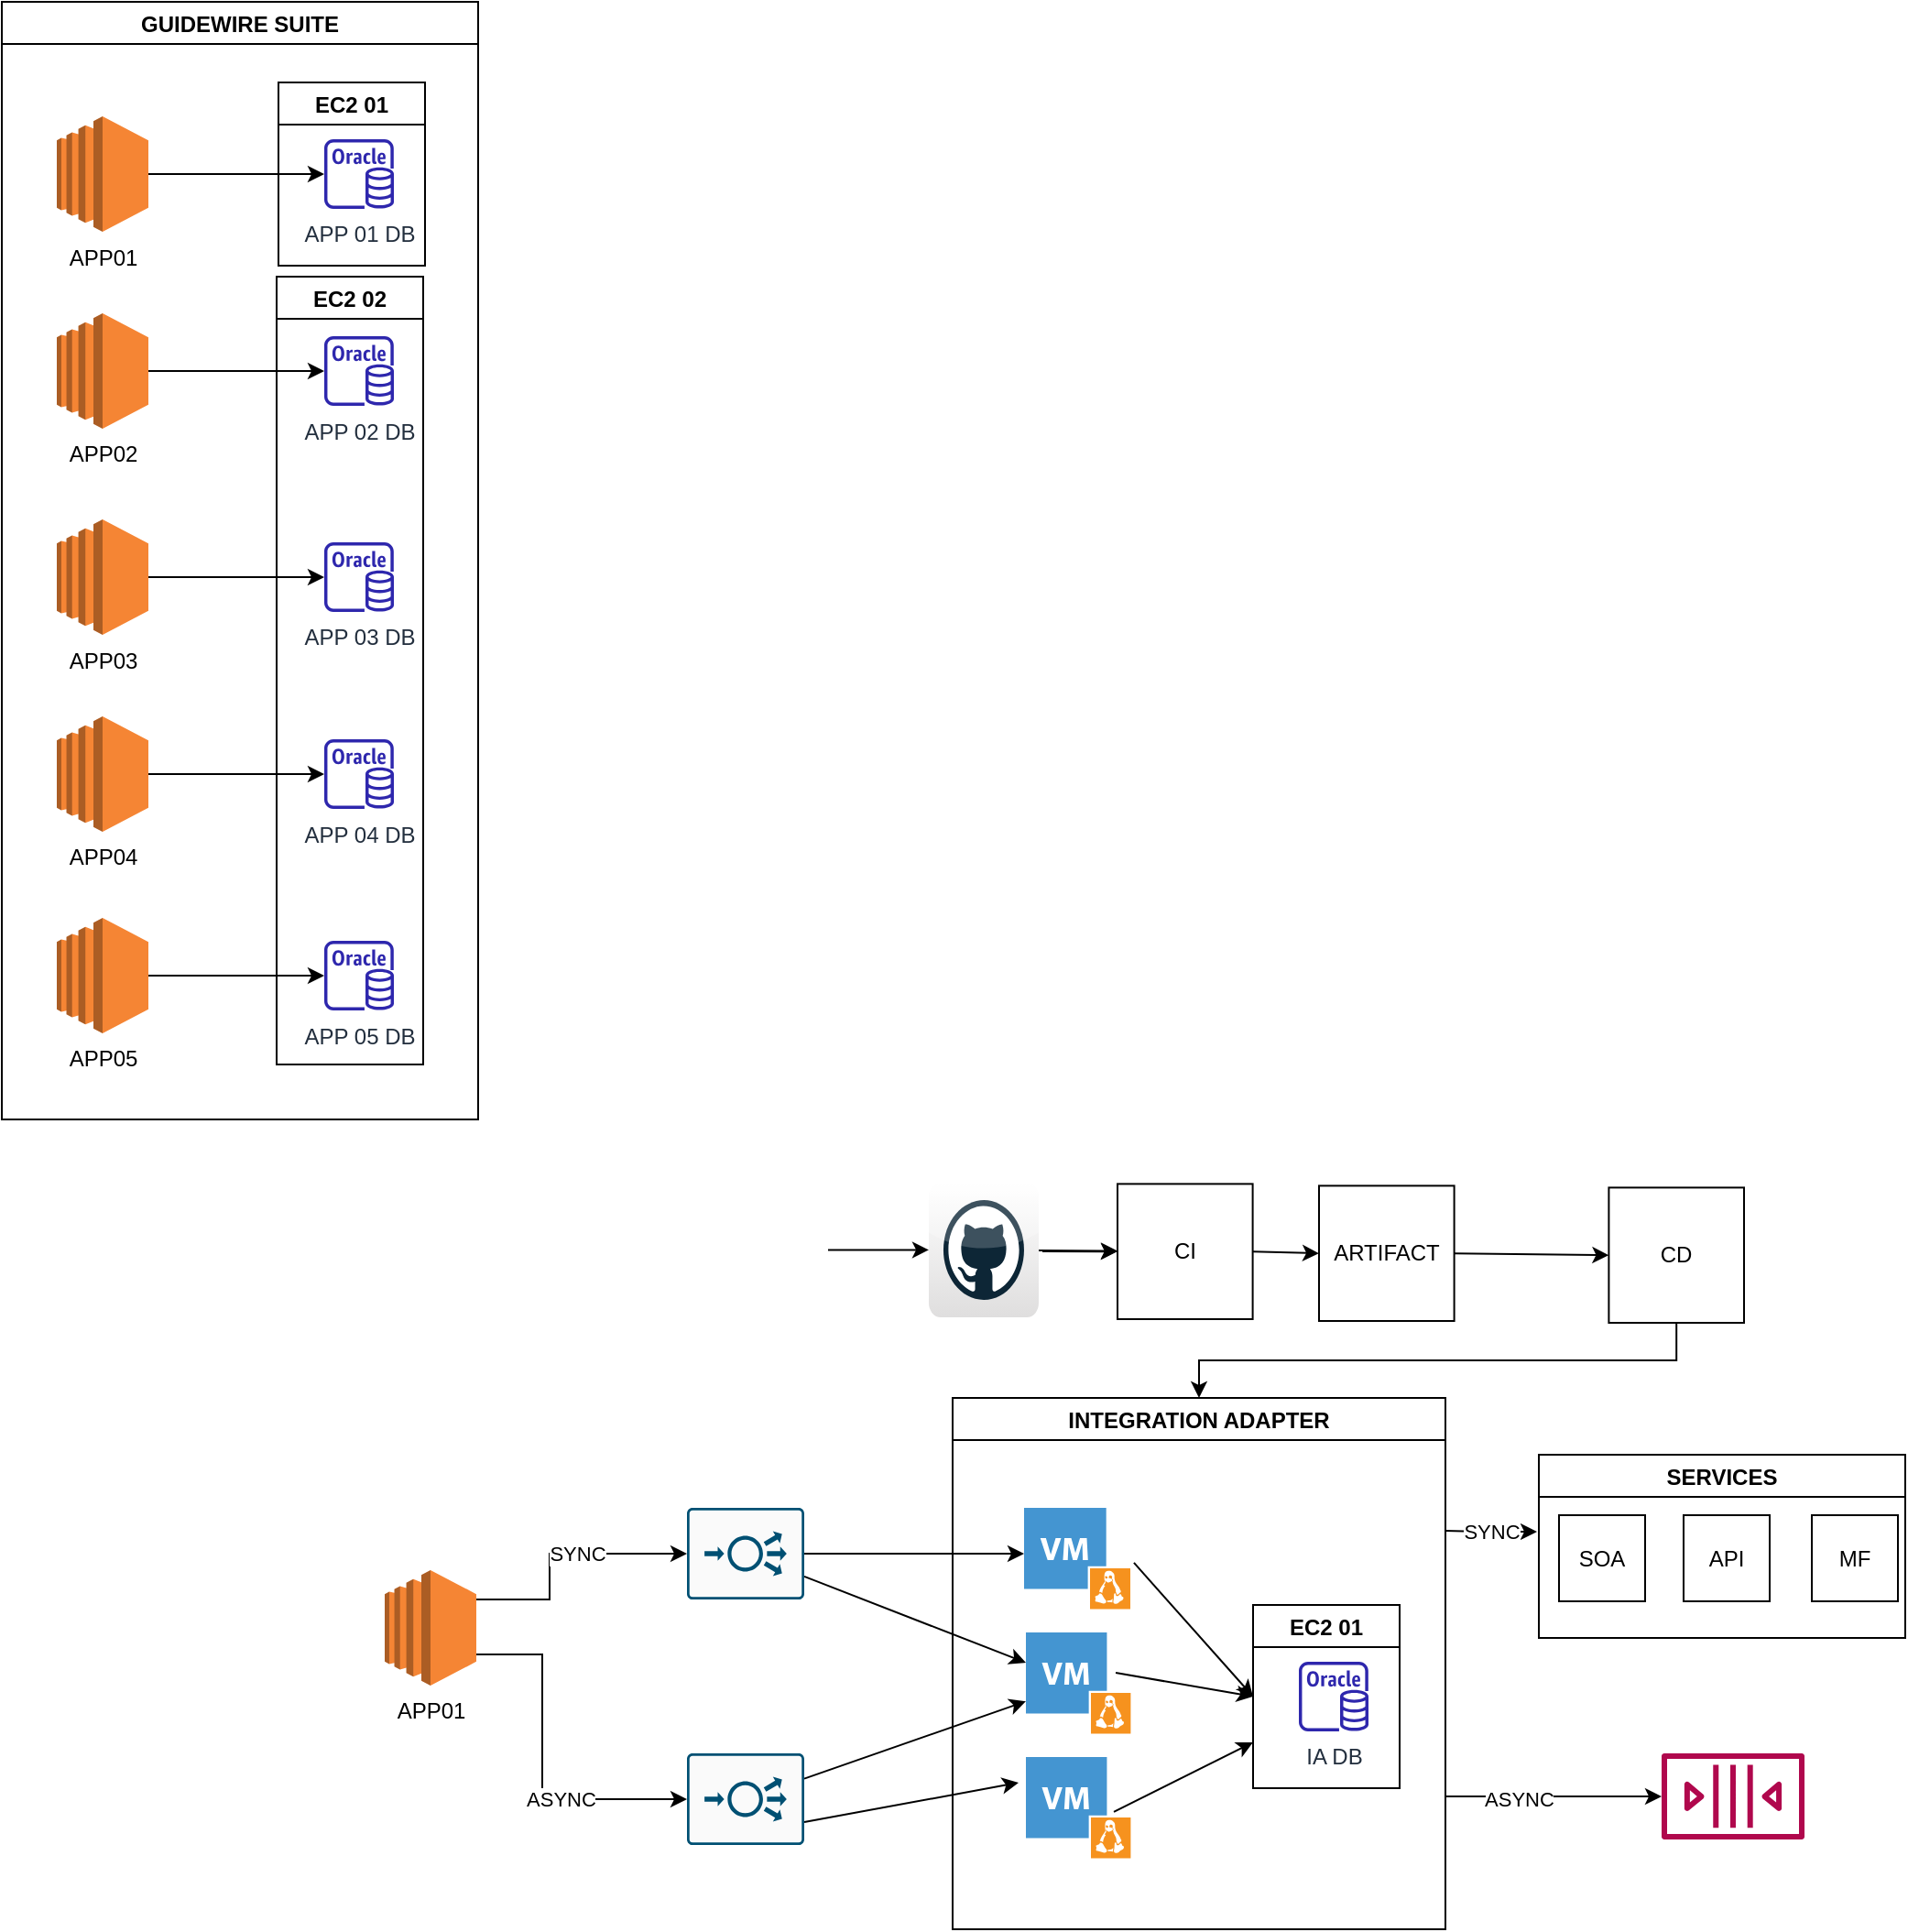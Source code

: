 <mxfile version="17.4.5" type="github">
  <diagram id="zIzDQ6qz-sBCK2tgIy9Y" name="Page-1">
    <mxGraphModel dx="2062" dy="724" grid="1" gridSize="10" guides="1" tooltips="1" connect="1" arrows="1" fold="1" page="1" pageScale="1" pageWidth="827" pageHeight="1169" math="0" shadow="0">
      <root>
        <mxCell id="0" />
        <mxCell id="1" parent="0" />
        <mxCell id="UarzSNeQ9SXxv-n4_mvz-7" value="GUIDEWIRE SUITE" style="swimlane;" vertex="1" parent="1">
          <mxGeometry x="42" y="30" width="260" height="610" as="geometry" />
        </mxCell>
        <mxCell id="UarzSNeQ9SXxv-n4_mvz-45" value="" style="edgeStyle=elbowEdgeStyle;rounded=0;orthogonalLoop=1;jettySize=auto;html=1;" edge="1" parent="UarzSNeQ9SXxv-n4_mvz-7" source="UarzSNeQ9SXxv-n4_mvz-30" target="UarzSNeQ9SXxv-n4_mvz-36">
          <mxGeometry relative="1" as="geometry" />
        </mxCell>
        <mxCell id="UarzSNeQ9SXxv-n4_mvz-30" value="APP02" style="outlineConnect=0;dashed=0;verticalLabelPosition=bottom;verticalAlign=top;align=center;html=1;shape=mxgraph.aws3.ec2;fillColor=#F58534;gradientColor=none;" vertex="1" parent="UarzSNeQ9SXxv-n4_mvz-7">
          <mxGeometry x="30" y="170" width="50" height="63" as="geometry" />
        </mxCell>
        <mxCell id="UarzSNeQ9SXxv-n4_mvz-46" value="" style="edgeStyle=elbowEdgeStyle;rounded=0;orthogonalLoop=1;jettySize=auto;html=1;" edge="1" parent="UarzSNeQ9SXxv-n4_mvz-7" source="UarzSNeQ9SXxv-n4_mvz-32" target="UarzSNeQ9SXxv-n4_mvz-37">
          <mxGeometry relative="1" as="geometry" />
        </mxCell>
        <mxCell id="UarzSNeQ9SXxv-n4_mvz-32" value="APP03" style="outlineConnect=0;dashed=0;verticalLabelPosition=bottom;verticalAlign=top;align=center;html=1;shape=mxgraph.aws3.ec2;fillColor=#F58534;gradientColor=none;" vertex="1" parent="UarzSNeQ9SXxv-n4_mvz-7">
          <mxGeometry x="30" y="282.5" width="50" height="63" as="geometry" />
        </mxCell>
        <mxCell id="UarzSNeQ9SXxv-n4_mvz-47" value="" style="edgeStyle=elbowEdgeStyle;rounded=0;orthogonalLoop=1;jettySize=auto;html=1;" edge="1" parent="UarzSNeQ9SXxv-n4_mvz-7" source="UarzSNeQ9SXxv-n4_mvz-33" target="UarzSNeQ9SXxv-n4_mvz-38">
          <mxGeometry relative="1" as="geometry" />
        </mxCell>
        <mxCell id="UarzSNeQ9SXxv-n4_mvz-33" value="APP04" style="outlineConnect=0;dashed=0;verticalLabelPosition=bottom;verticalAlign=top;align=center;html=1;shape=mxgraph.aws3.ec2;fillColor=#F58534;gradientColor=none;" vertex="1" parent="UarzSNeQ9SXxv-n4_mvz-7">
          <mxGeometry x="30" y="390" width="50" height="63" as="geometry" />
        </mxCell>
        <mxCell id="UarzSNeQ9SXxv-n4_mvz-48" value="" style="edgeStyle=elbowEdgeStyle;rounded=0;orthogonalLoop=1;jettySize=auto;html=1;" edge="1" parent="UarzSNeQ9SXxv-n4_mvz-7" source="UarzSNeQ9SXxv-n4_mvz-34" target="UarzSNeQ9SXxv-n4_mvz-39">
          <mxGeometry relative="1" as="geometry" />
        </mxCell>
        <mxCell id="UarzSNeQ9SXxv-n4_mvz-34" value="APP05" style="outlineConnect=0;dashed=0;verticalLabelPosition=bottom;verticalAlign=top;align=center;html=1;shape=mxgraph.aws3.ec2;fillColor=#F58534;gradientColor=none;" vertex="1" parent="UarzSNeQ9SXxv-n4_mvz-7">
          <mxGeometry x="30" y="500" width="50" height="63" as="geometry" />
        </mxCell>
        <mxCell id="UarzSNeQ9SXxv-n4_mvz-44" value="" style="edgeStyle=elbowEdgeStyle;rounded=0;orthogonalLoop=1;jettySize=auto;html=1;" edge="1" parent="UarzSNeQ9SXxv-n4_mvz-7" source="UarzSNeQ9SXxv-n4_mvz-31" target="UarzSNeQ9SXxv-n4_mvz-35">
          <mxGeometry relative="1" as="geometry" />
        </mxCell>
        <mxCell id="UarzSNeQ9SXxv-n4_mvz-31" value="APP01" style="outlineConnect=0;dashed=0;verticalLabelPosition=bottom;verticalAlign=top;align=center;html=1;shape=mxgraph.aws3.ec2;fillColor=#F58534;gradientColor=none;" vertex="1" parent="UarzSNeQ9SXxv-n4_mvz-7">
          <mxGeometry x="30" y="62.5" width="50" height="63" as="geometry" />
        </mxCell>
        <mxCell id="UarzSNeQ9SXxv-n4_mvz-35" value="APP 01 DB" style="sketch=0;outlineConnect=0;fontColor=#232F3E;gradientColor=none;fillColor=#2E27AD;strokeColor=none;dashed=0;verticalLabelPosition=bottom;verticalAlign=top;align=center;html=1;fontSize=12;fontStyle=0;aspect=fixed;pointerEvents=1;shape=mxgraph.aws4.rds_oracle_instance;" vertex="1" parent="UarzSNeQ9SXxv-n4_mvz-7">
          <mxGeometry x="176" y="75" width="38" height="38" as="geometry" />
        </mxCell>
        <mxCell id="UarzSNeQ9SXxv-n4_mvz-36" value="APP 02 DB" style="sketch=0;outlineConnect=0;fontColor=#232F3E;gradientColor=none;fillColor=#2E27AD;strokeColor=none;dashed=0;verticalLabelPosition=bottom;verticalAlign=top;align=center;html=1;fontSize=12;fontStyle=0;aspect=fixed;pointerEvents=1;shape=mxgraph.aws4.rds_oracle_instance;" vertex="1" parent="UarzSNeQ9SXxv-n4_mvz-7">
          <mxGeometry x="176" y="182.5" width="38" height="38" as="geometry" />
        </mxCell>
        <mxCell id="UarzSNeQ9SXxv-n4_mvz-37" value="APP 03 DB" style="sketch=0;outlineConnect=0;fontColor=#232F3E;gradientColor=none;fillColor=#2E27AD;strokeColor=none;dashed=0;verticalLabelPosition=bottom;verticalAlign=top;align=center;html=1;fontSize=12;fontStyle=0;aspect=fixed;pointerEvents=1;shape=mxgraph.aws4.rds_oracle_instance;" vertex="1" parent="UarzSNeQ9SXxv-n4_mvz-7">
          <mxGeometry x="176" y="295" width="38" height="38" as="geometry" />
        </mxCell>
        <mxCell id="UarzSNeQ9SXxv-n4_mvz-38" value="APP 04 DB" style="sketch=0;outlineConnect=0;fontColor=#232F3E;gradientColor=none;fillColor=#2E27AD;strokeColor=none;dashed=0;verticalLabelPosition=bottom;verticalAlign=top;align=center;html=1;fontSize=12;fontStyle=0;aspect=fixed;pointerEvents=1;shape=mxgraph.aws4.rds_oracle_instance;" vertex="1" parent="UarzSNeQ9SXxv-n4_mvz-7">
          <mxGeometry x="176" y="402.5" width="38" height="38" as="geometry" />
        </mxCell>
        <mxCell id="UarzSNeQ9SXxv-n4_mvz-39" value="APP 05 DB" style="sketch=0;outlineConnect=0;fontColor=#232F3E;gradientColor=none;fillColor=#2E27AD;strokeColor=none;dashed=0;verticalLabelPosition=bottom;verticalAlign=top;align=center;html=1;fontSize=12;fontStyle=0;aspect=fixed;pointerEvents=1;shape=mxgraph.aws4.rds_oracle_instance;" vertex="1" parent="UarzSNeQ9SXxv-n4_mvz-7">
          <mxGeometry x="176" y="512.5" width="38" height="38" as="geometry" />
        </mxCell>
        <mxCell id="UarzSNeQ9SXxv-n4_mvz-42" value="EC2 02" style="swimlane;" vertex="1" parent="UarzSNeQ9SXxv-n4_mvz-7">
          <mxGeometry x="150" y="150" width="80" height="430" as="geometry" />
        </mxCell>
        <mxCell id="UarzSNeQ9SXxv-n4_mvz-43" value="EC2 01" style="swimlane;" vertex="1" parent="UarzSNeQ9SXxv-n4_mvz-7">
          <mxGeometry x="151" y="44" width="80" height="100" as="geometry" />
        </mxCell>
        <mxCell id="UarzSNeQ9SXxv-n4_mvz-157" style="edgeStyle=none;rounded=0;orthogonalLoop=1;jettySize=auto;html=1;exitX=1;exitY=0.75;exitDx=0;exitDy=0;" edge="1" parent="1" source="UarzSNeQ9SXxv-n4_mvz-84" target="UarzSNeQ9SXxv-n4_mvz-155">
          <mxGeometry relative="1" as="geometry" />
        </mxCell>
        <mxCell id="UarzSNeQ9SXxv-n4_mvz-161" value="ASYNC" style="edgeLabel;html=1;align=center;verticalAlign=middle;resizable=0;points=[];" vertex="1" connectable="0" parent="UarzSNeQ9SXxv-n4_mvz-157">
          <mxGeometry x="-0.322" relative="1" as="geometry">
            <mxPoint y="1" as="offset" />
          </mxGeometry>
        </mxCell>
        <mxCell id="UarzSNeQ9SXxv-n4_mvz-158" value="SYNC" style="edgeStyle=none;rounded=0;orthogonalLoop=1;jettySize=auto;html=1;exitX=1;exitY=0.25;exitDx=0;exitDy=0;" edge="1" parent="1" source="UarzSNeQ9SXxv-n4_mvz-84">
          <mxGeometry relative="1" as="geometry">
            <mxPoint x="880" y="865" as="targetPoint" />
            <Array as="points">
              <mxPoint x="850" y="865" />
            </Array>
          </mxGeometry>
        </mxCell>
        <mxCell id="UarzSNeQ9SXxv-n4_mvz-84" value="INTEGRATION ADAPTER" style="swimlane;" vertex="1" parent="1">
          <mxGeometry x="561" y="792" width="269" height="290" as="geometry" />
        </mxCell>
        <mxCell id="UarzSNeQ9SXxv-n4_mvz-136" style="edgeStyle=none;rounded=0;orthogonalLoop=1;jettySize=auto;html=1;entryX=0;entryY=0.5;entryDx=0;entryDy=0;exitX=1.034;exitY=0.543;exitDx=0;exitDy=0;exitPerimeter=0;" edge="1" parent="UarzSNeQ9SXxv-n4_mvz-84" source="UarzSNeQ9SXxv-n4_mvz-85" target="UarzSNeQ9SXxv-n4_mvz-89">
          <mxGeometry relative="1" as="geometry" />
        </mxCell>
        <mxCell id="UarzSNeQ9SXxv-n4_mvz-85" value="" style="shadow=0;dashed=0;html=1;strokeColor=none;fillColor=#4495D1;labelPosition=center;verticalLabelPosition=bottom;verticalAlign=top;align=center;outlineConnect=0;shape=mxgraph.veeam.vm_linux;" vertex="1" parent="UarzSNeQ9SXxv-n4_mvz-84">
          <mxGeometry x="39" y="60" width="58" height="55.2" as="geometry" />
        </mxCell>
        <mxCell id="UarzSNeQ9SXxv-n4_mvz-86" value="" style="shadow=0;dashed=0;html=1;strokeColor=none;fillColor=#4495D1;labelPosition=center;verticalLabelPosition=bottom;verticalAlign=top;align=center;outlineConnect=0;shape=mxgraph.veeam.vm_linux;" vertex="1" parent="UarzSNeQ9SXxv-n4_mvz-84">
          <mxGeometry x="40" y="128" width="57.2" height="55.2" as="geometry" />
        </mxCell>
        <mxCell id="UarzSNeQ9SXxv-n4_mvz-138" style="edgeStyle=none;rounded=0;orthogonalLoop=1;jettySize=auto;html=1;entryX=0;entryY=0.75;entryDx=0;entryDy=0;exitX=0.839;exitY=0.543;exitDx=0;exitDy=0;exitPerimeter=0;" edge="1" parent="UarzSNeQ9SXxv-n4_mvz-84" source="UarzSNeQ9SXxv-n4_mvz-87" target="UarzSNeQ9SXxv-n4_mvz-89">
          <mxGeometry relative="1" as="geometry">
            <mxPoint x="89" y="224" as="sourcePoint" />
          </mxGeometry>
        </mxCell>
        <mxCell id="UarzSNeQ9SXxv-n4_mvz-87" value="" style="shadow=0;dashed=0;html=1;strokeColor=none;fillColor=#4495D1;labelPosition=center;verticalLabelPosition=bottom;verticalAlign=top;align=center;outlineConnect=0;shape=mxgraph.veeam.vm_linux;" vertex="1" parent="UarzSNeQ9SXxv-n4_mvz-84">
          <mxGeometry x="40" y="196" width="57.2" height="55.2" as="geometry" />
        </mxCell>
        <mxCell id="UarzSNeQ9SXxv-n4_mvz-88" value="IA DB" style="sketch=0;outlineConnect=0;fontColor=#232F3E;gradientColor=none;fillColor=#2E27AD;strokeColor=none;dashed=0;verticalLabelPosition=bottom;verticalAlign=top;align=center;html=1;fontSize=12;fontStyle=0;aspect=fixed;pointerEvents=1;shape=mxgraph.aws4.rds_oracle_instance;" vertex="1" parent="UarzSNeQ9SXxv-n4_mvz-84">
          <mxGeometry x="189" y="144" width="38" height="38" as="geometry" />
        </mxCell>
        <mxCell id="UarzSNeQ9SXxv-n4_mvz-89" value="EC2 01" style="swimlane;" vertex="1" parent="UarzSNeQ9SXxv-n4_mvz-84">
          <mxGeometry x="164" y="113" width="80" height="100" as="geometry" />
        </mxCell>
        <mxCell id="UarzSNeQ9SXxv-n4_mvz-137" style="edgeStyle=none;rounded=0;orthogonalLoop=1;jettySize=auto;html=1;exitX=0.857;exitY=0.399;exitDx=0;exitDy=0;exitPerimeter=0;entryX=0;entryY=0.5;entryDx=0;entryDy=0;" edge="1" parent="UarzSNeQ9SXxv-n4_mvz-84" source="UarzSNeQ9SXxv-n4_mvz-86" target="UarzSNeQ9SXxv-n4_mvz-89">
          <mxGeometry relative="1" as="geometry">
            <mxPoint x="169" y="170" as="targetPoint" />
          </mxGeometry>
        </mxCell>
        <mxCell id="UarzSNeQ9SXxv-n4_mvz-93" style="edgeStyle=elbowEdgeStyle;rounded=0;orthogonalLoop=1;jettySize=auto;html=1;entryX=0;entryY=0.5;entryDx=0;entryDy=0;entryPerimeter=0;" edge="1" parent="1" source="UarzSNeQ9SXxv-n4_mvz-97" target="UarzSNeQ9SXxv-n4_mvz-139">
          <mxGeometry relative="1" as="geometry">
            <mxPoint x="411" y="872" as="targetPoint" />
            <Array as="points">
              <mxPoint x="341" y="902" />
              <mxPoint x="381" y="882" />
              <mxPoint x="337" y="912" />
            </Array>
          </mxGeometry>
        </mxCell>
        <mxCell id="UarzSNeQ9SXxv-n4_mvz-94" value="SYNC" style="edgeLabel;html=1;align=center;verticalAlign=middle;resizable=0;points=[];" vertex="1" connectable="0" parent="UarzSNeQ9SXxv-n4_mvz-93">
          <mxGeometry x="0.137" relative="1" as="geometry">
            <mxPoint as="offset" />
          </mxGeometry>
        </mxCell>
        <mxCell id="UarzSNeQ9SXxv-n4_mvz-95" style="edgeStyle=elbowEdgeStyle;rounded=0;orthogonalLoop=1;jettySize=auto;html=1;entryX=0;entryY=0.5;entryDx=0;entryDy=0;entryPerimeter=0;" edge="1" parent="1" source="UarzSNeQ9SXxv-n4_mvz-97" target="UarzSNeQ9SXxv-n4_mvz-141">
          <mxGeometry relative="1" as="geometry">
            <mxPoint x="421" y="1012" as="targetPoint" />
            <Array as="points">
              <mxPoint x="337" y="932" />
            </Array>
          </mxGeometry>
        </mxCell>
        <mxCell id="UarzSNeQ9SXxv-n4_mvz-96" value="ASYNC" style="edgeLabel;html=1;align=center;verticalAlign=middle;resizable=0;points=[];" vertex="1" connectable="0" parent="UarzSNeQ9SXxv-n4_mvz-95">
          <mxGeometry x="0.29" relative="1" as="geometry">
            <mxPoint as="offset" />
          </mxGeometry>
        </mxCell>
        <mxCell id="UarzSNeQ9SXxv-n4_mvz-97" value="APP01" style="outlineConnect=0;dashed=0;verticalLabelPosition=bottom;verticalAlign=top;align=center;html=1;shape=mxgraph.aws3.ec2;fillColor=#F58534;gradientColor=none;" vertex="1" parent="1">
          <mxGeometry x="251" y="886" width="50" height="63" as="geometry" />
        </mxCell>
        <mxCell id="UarzSNeQ9SXxv-n4_mvz-142" style="edgeStyle=none;rounded=0;orthogonalLoop=1;jettySize=auto;html=1;" edge="1" parent="1" source="UarzSNeQ9SXxv-n4_mvz-139">
          <mxGeometry relative="1" as="geometry">
            <mxPoint x="600" y="877" as="targetPoint" />
          </mxGeometry>
        </mxCell>
        <mxCell id="UarzSNeQ9SXxv-n4_mvz-143" style="edgeStyle=none;rounded=0;orthogonalLoop=1;jettySize=auto;html=1;" edge="1" parent="1" source="UarzSNeQ9SXxv-n4_mvz-139" target="UarzSNeQ9SXxv-n4_mvz-86">
          <mxGeometry relative="1" as="geometry" />
        </mxCell>
        <mxCell id="UarzSNeQ9SXxv-n4_mvz-139" value="" style="sketch=0;points=[[0.015,0.015,0],[0.985,0.015,0],[0.985,0.985,0],[0.015,0.985,0],[0.25,0,0],[0.5,0,0],[0.75,0,0],[1,0.25,0],[1,0.5,0],[1,0.75,0],[0.75,1,0],[0.5,1,0],[0.25,1,0],[0,0.75,0],[0,0.5,0],[0,0.25,0]];verticalLabelPosition=bottom;html=1;verticalAlign=top;aspect=fixed;align=center;pointerEvents=1;shape=mxgraph.cisco19.rect;prIcon=load_balancer;fillColor=#FAFAFA;strokeColor=#005073;" vertex="1" parent="1">
          <mxGeometry x="416" y="852" width="64" height="50" as="geometry" />
        </mxCell>
        <mxCell id="UarzSNeQ9SXxv-n4_mvz-144" style="edgeStyle=none;rounded=0;orthogonalLoop=1;jettySize=auto;html=1;" edge="1" parent="1" source="UarzSNeQ9SXxv-n4_mvz-141" target="UarzSNeQ9SXxv-n4_mvz-86">
          <mxGeometry relative="1" as="geometry" />
        </mxCell>
        <mxCell id="UarzSNeQ9SXxv-n4_mvz-159" style="edgeStyle=none;rounded=0;orthogonalLoop=1;jettySize=auto;html=1;exitX=1;exitY=0.75;exitDx=0;exitDy=0;exitPerimeter=0;entryX=-0.07;entryY=0.254;entryDx=0;entryDy=0;entryPerimeter=0;" edge="1" parent="1" source="UarzSNeQ9SXxv-n4_mvz-141" target="UarzSNeQ9SXxv-n4_mvz-87">
          <mxGeometry relative="1" as="geometry" />
        </mxCell>
        <mxCell id="UarzSNeQ9SXxv-n4_mvz-141" value="" style="sketch=0;points=[[0.015,0.015,0],[0.985,0.015,0],[0.985,0.985,0],[0.015,0.985,0],[0.25,0,0],[0.5,0,0],[0.75,0,0],[1,0.25,0],[1,0.5,0],[1,0.75,0],[0.75,1,0],[0.5,1,0],[0.25,1,0],[0,0.75,0],[0,0.5,0],[0,0.25,0]];verticalLabelPosition=bottom;html=1;verticalAlign=top;aspect=fixed;align=center;pointerEvents=1;shape=mxgraph.cisco19.rect;prIcon=load_balancer;fillColor=#FAFAFA;strokeColor=#005073;" vertex="1" parent="1">
          <mxGeometry x="416" y="986" width="64" height="50" as="geometry" />
        </mxCell>
        <mxCell id="UarzSNeQ9SXxv-n4_mvz-150" value="SERVICES" style="swimlane;" vertex="1" parent="1">
          <mxGeometry x="881" y="823" width="200" height="100" as="geometry" />
        </mxCell>
        <mxCell id="UarzSNeQ9SXxv-n4_mvz-152" value="SOA" style="whiteSpace=wrap;html=1;aspect=fixed;" vertex="1" parent="UarzSNeQ9SXxv-n4_mvz-150">
          <mxGeometry x="11" y="33" width="47" height="47" as="geometry" />
        </mxCell>
        <mxCell id="UarzSNeQ9SXxv-n4_mvz-153" value="API" style="whiteSpace=wrap;html=1;aspect=fixed;" vertex="1" parent="UarzSNeQ9SXxv-n4_mvz-150">
          <mxGeometry x="79" y="33" width="47" height="47" as="geometry" />
        </mxCell>
        <mxCell id="UarzSNeQ9SXxv-n4_mvz-154" value="MF" style="whiteSpace=wrap;html=1;aspect=fixed;" vertex="1" parent="UarzSNeQ9SXxv-n4_mvz-150">
          <mxGeometry x="149" y="33" width="47" height="47" as="geometry" />
        </mxCell>
        <mxCell id="UarzSNeQ9SXxv-n4_mvz-155" value="" style="sketch=0;outlineConnect=0;fontColor=#232F3E;gradientColor=none;fillColor=#B0084D;strokeColor=none;dashed=0;verticalLabelPosition=bottom;verticalAlign=top;align=center;html=1;fontSize=12;fontStyle=0;aspect=fixed;pointerEvents=1;shape=mxgraph.aws4.queue;" vertex="1" parent="1">
          <mxGeometry x="948" y="986" width="78" height="47" as="geometry" />
        </mxCell>
        <mxCell id="UarzSNeQ9SXxv-n4_mvz-165" style="edgeStyle=none;rounded=0;orthogonalLoop=1;jettySize=auto;html=1;" edge="1" parent="1" source="UarzSNeQ9SXxv-n4_mvz-162" target="UarzSNeQ9SXxv-n4_mvz-163">
          <mxGeometry relative="1" as="geometry" />
        </mxCell>
        <mxCell id="UarzSNeQ9SXxv-n4_mvz-162" value="" style="shape=image;html=1;verticalAlign=top;verticalLabelPosition=bottom;labelBackgroundColor=#ffffff;imageAspect=0;aspect=fixed;image=https://cdn0.iconfinder.com/data/icons/heroicons-ui/24/icon-code-128.png" vertex="1" parent="1">
          <mxGeometry x="438" y="683.7" width="55" height="55" as="geometry" />
        </mxCell>
        <mxCell id="UarzSNeQ9SXxv-n4_mvz-173" style="edgeStyle=none;rounded=0;orthogonalLoop=1;jettySize=auto;html=1;entryX=0;entryY=0.5;entryDx=0;entryDy=0;" edge="1" parent="1" target="UarzSNeQ9SXxv-n4_mvz-167">
          <mxGeometry relative="1" as="geometry">
            <mxPoint x="610" y="712" as="sourcePoint" />
          </mxGeometry>
        </mxCell>
        <mxCell id="UarzSNeQ9SXxv-n4_mvz-176" value="" style="edgeStyle=none;rounded=0;orthogonalLoop=1;jettySize=auto;html=1;" edge="1" parent="1" source="UarzSNeQ9SXxv-n4_mvz-163" target="UarzSNeQ9SXxv-n4_mvz-167">
          <mxGeometry relative="1" as="geometry" />
        </mxCell>
        <mxCell id="UarzSNeQ9SXxv-n4_mvz-163" value="" style="dashed=0;outlineConnect=0;html=1;align=center;labelPosition=center;verticalLabelPosition=bottom;verticalAlign=top;shape=mxgraph.webicons.github;gradientColor=#DFDEDE" vertex="1" parent="1">
          <mxGeometry x="548" y="674.35" width="60" height="73.7" as="geometry" />
        </mxCell>
        <mxCell id="UarzSNeQ9SXxv-n4_mvz-174" style="edgeStyle=none;rounded=0;orthogonalLoop=1;jettySize=auto;html=1;exitX=1;exitY=0.5;exitDx=0;exitDy=0;entryX=0;entryY=0.5;entryDx=0;entryDy=0;" edge="1" parent="1" source="UarzSNeQ9SXxv-n4_mvz-167" target="UarzSNeQ9SXxv-n4_mvz-168">
          <mxGeometry relative="1" as="geometry" />
        </mxCell>
        <mxCell id="UarzSNeQ9SXxv-n4_mvz-167" value="&lt;div&gt;CI&lt;br&gt;&lt;/div&gt;" style="whiteSpace=wrap;html=1;aspect=fixed;" vertex="1" parent="1">
          <mxGeometry x="651" y="675.2" width="73.8" height="73.8" as="geometry" />
        </mxCell>
        <mxCell id="UarzSNeQ9SXxv-n4_mvz-175" style="edgeStyle=none;rounded=0;orthogonalLoop=1;jettySize=auto;html=1;exitX=1;exitY=0.5;exitDx=0;exitDy=0;entryX=0;entryY=0.5;entryDx=0;entryDy=0;" edge="1" parent="1" source="UarzSNeQ9SXxv-n4_mvz-168" target="UarzSNeQ9SXxv-n4_mvz-169">
          <mxGeometry relative="1" as="geometry" />
        </mxCell>
        <mxCell id="UarzSNeQ9SXxv-n4_mvz-168" value="ARTIFACT" style="whiteSpace=wrap;html=1;aspect=fixed;" vertex="1" parent="1">
          <mxGeometry x="761" y="676.2" width="73.8" height="73.8" as="geometry" />
        </mxCell>
        <mxCell id="UarzSNeQ9SXxv-n4_mvz-178" style="edgeStyle=orthogonalEdgeStyle;rounded=0;orthogonalLoop=1;jettySize=auto;html=1;exitX=0.5;exitY=1;exitDx=0;exitDy=0;entryX=0.5;entryY=0;entryDx=0;entryDy=0;" edge="1" parent="1" source="UarzSNeQ9SXxv-n4_mvz-169" target="UarzSNeQ9SXxv-n4_mvz-84">
          <mxGeometry relative="1" as="geometry" />
        </mxCell>
        <mxCell id="UarzSNeQ9SXxv-n4_mvz-169" value="CD" style="whiteSpace=wrap;html=1;aspect=fixed;" vertex="1" parent="1">
          <mxGeometry x="919.2" y="677.2" width="73.8" height="73.8" as="geometry" />
        </mxCell>
      </root>
    </mxGraphModel>
  </diagram>
</mxfile>
